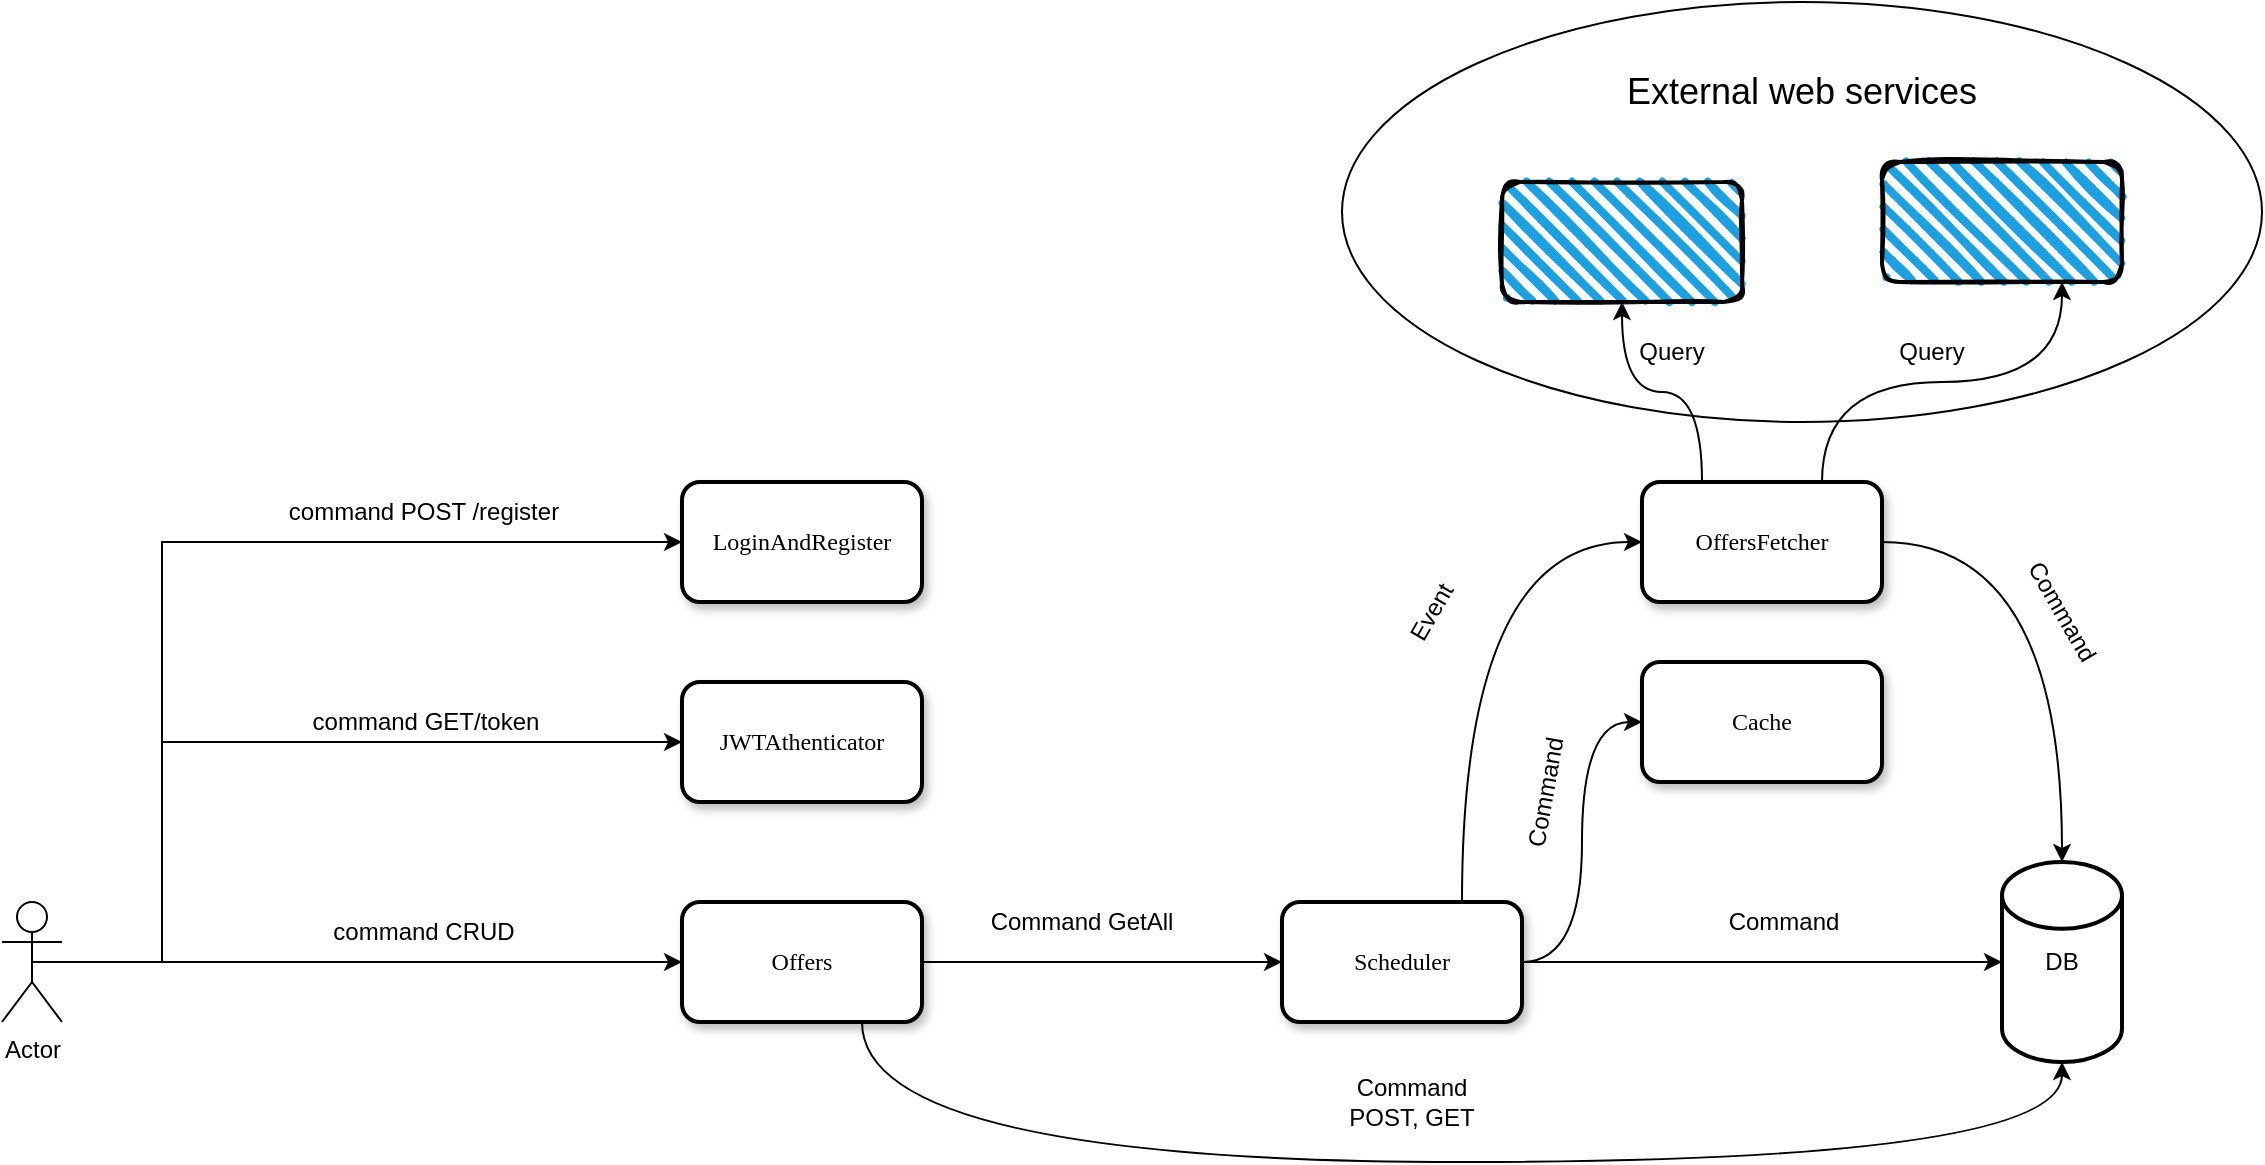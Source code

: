 <mxfile version="23.1.2" type="device">
  <diagram id="C5RBs43oDa-KdzZeNtuy" name="Page-1">
    <mxGraphModel dx="1290" dy="1680" grid="1" gridSize="10" guides="1" tooltips="1" connect="1" arrows="1" fold="1" page="1" pageScale="1" pageWidth="827" pageHeight="1169" math="0" shadow="0">
      <root>
        <mxCell id="WIyWlLk6GJQsqaUBKTNV-0" />
        <mxCell id="WIyWlLk6GJQsqaUBKTNV-1" parent="WIyWlLk6GJQsqaUBKTNV-0" />
        <mxCell id="9yIlo47GbLetwC-M8x10-0" value="" style="ellipse;whiteSpace=wrap;html=1;" parent="WIyWlLk6GJQsqaUBKTNV-1" vertex="1">
          <mxGeometry x="770" y="-540" width="460" height="210" as="geometry" />
        </mxCell>
        <mxCell id="SFj4wGZl35TIfV8WqIPP-71" style="edgeStyle=orthogonalEdgeStyle;rounded=0;orthogonalLoop=1;jettySize=auto;html=1;exitX=1;exitY=0.5;exitDx=0;exitDy=0;entryX=0;entryY=0.5;entryDx=0;entryDy=0;curved=1;" parent="WIyWlLk6GJQsqaUBKTNV-1" source="SFj4wGZl35TIfV8WqIPP-51" target="SFj4wGZl35TIfV8WqIPP-53" edge="1">
          <mxGeometry relative="1" as="geometry" />
        </mxCell>
        <mxCell id="SFj4wGZl35TIfV8WqIPP-49" value="Offers" style="rounded=1;whiteSpace=wrap;html=1;shadow=1;comic=0;labelBackgroundColor=none;strokeWidth=2;fontFamily=Verdana;fontSize=12;align=center;" parent="WIyWlLk6GJQsqaUBKTNV-1" vertex="1">
          <mxGeometry x="440" y="-90" width="120" height="60" as="geometry" />
        </mxCell>
        <mxCell id="SFj4wGZl35TIfV8WqIPP-68" style="edgeStyle=orthogonalEdgeStyle;rounded=0;orthogonalLoop=1;jettySize=auto;html=1;exitX=0.25;exitY=0;exitDx=0;exitDy=0;curved=1;" parent="WIyWlLk6GJQsqaUBKTNV-1" source="SFj4wGZl35TIfV8WqIPP-50" target="SFj4wGZl35TIfV8WqIPP-58" edge="1">
          <mxGeometry relative="1" as="geometry" />
        </mxCell>
        <mxCell id="SFj4wGZl35TIfV8WqIPP-76" style="edgeStyle=orthogonalEdgeStyle;rounded=0;orthogonalLoop=1;jettySize=auto;html=1;exitX=0.75;exitY=0;exitDx=0;exitDy=0;entryX=0.75;entryY=1;entryDx=0;entryDy=0;curved=1;" parent="WIyWlLk6GJQsqaUBKTNV-1" source="SFj4wGZl35TIfV8WqIPP-50" target="SFj4wGZl35TIfV8WqIPP-59" edge="1">
          <mxGeometry relative="1" as="geometry" />
        </mxCell>
        <mxCell id="SFj4wGZl35TIfV8WqIPP-50" value="OffersFetcher" style="rounded=1;whiteSpace=wrap;html=1;shadow=1;comic=0;labelBackgroundColor=none;strokeWidth=2;fontFamily=Verdana;fontSize=12;align=center;" parent="WIyWlLk6GJQsqaUBKTNV-1" vertex="1">
          <mxGeometry x="920" y="-300" width="120" height="60" as="geometry" />
        </mxCell>
        <mxCell id="SFj4wGZl35TIfV8WqIPP-67" style="edgeStyle=orthogonalEdgeStyle;rounded=0;orthogonalLoop=1;jettySize=auto;html=1;exitX=0.75;exitY=0;exitDx=0;exitDy=0;entryX=0;entryY=0.5;entryDx=0;entryDy=0;curved=1;" parent="WIyWlLk6GJQsqaUBKTNV-1" source="SFj4wGZl35TIfV8WqIPP-51" target="SFj4wGZl35TIfV8WqIPP-50" edge="1">
          <mxGeometry relative="1" as="geometry" />
        </mxCell>
        <mxCell id="SFj4wGZl35TIfV8WqIPP-52" value="JWTAthenticator" style="rounded=1;whiteSpace=wrap;html=1;shadow=1;comic=0;labelBackgroundColor=none;strokeWidth=2;fontFamily=Verdana;fontSize=12;align=center;" parent="WIyWlLk6GJQsqaUBKTNV-1" vertex="1">
          <mxGeometry x="440" y="-200" width="120" height="60" as="geometry" />
        </mxCell>
        <mxCell id="SFj4wGZl35TIfV8WqIPP-53" value="Cache" style="rounded=1;whiteSpace=wrap;html=1;shadow=1;comic=0;labelBackgroundColor=none;strokeWidth=2;fontFamily=Verdana;fontSize=12;align=center;" parent="WIyWlLk6GJQsqaUBKTNV-1" vertex="1">
          <mxGeometry x="920" y="-210" width="120" height="60" as="geometry" />
        </mxCell>
        <mxCell id="SFj4wGZl35TIfV8WqIPP-62" style="edgeStyle=orthogonalEdgeStyle;rounded=0;orthogonalLoop=1;jettySize=auto;html=1;exitX=0.5;exitY=0.5;exitDx=0;exitDy=0;exitPerimeter=0;entryX=0;entryY=0.5;entryDx=0;entryDy=0;" parent="WIyWlLk6GJQsqaUBKTNV-1" source="SFj4wGZl35TIfV8WqIPP-54" target="SFj4wGZl35TIfV8WqIPP-61" edge="1">
          <mxGeometry relative="1" as="geometry">
            <Array as="points">
              <mxPoint x="180" y="-60" />
              <mxPoint x="180" y="-270" />
            </Array>
          </mxGeometry>
        </mxCell>
        <mxCell id="SFj4wGZl35TIfV8WqIPP-64" style="edgeStyle=orthogonalEdgeStyle;rounded=0;orthogonalLoop=1;jettySize=auto;html=1;exitX=0.5;exitY=0.5;exitDx=0;exitDy=0;exitPerimeter=0;curved=1;" parent="WIyWlLk6GJQsqaUBKTNV-1" source="SFj4wGZl35TIfV8WqIPP-54" target="SFj4wGZl35TIfV8WqIPP-49" edge="1">
          <mxGeometry relative="1" as="geometry" />
        </mxCell>
        <mxCell id="SFj4wGZl35TIfV8WqIPP-54" value="Actor" style="shape=umlActor;verticalLabelPosition=bottom;verticalAlign=top;html=1;outlineConnect=0;" parent="WIyWlLk6GJQsqaUBKTNV-1" vertex="1">
          <mxGeometry x="100" y="-90" width="30" height="60" as="geometry" />
        </mxCell>
        <mxCell id="SFj4wGZl35TIfV8WqIPP-58" value="" style="rounded=1;whiteSpace=wrap;html=1;strokeWidth=2;fillWeight=4;hachureGap=8;hachureAngle=45;fillColor=#1ba1e2;sketch=1;" parent="WIyWlLk6GJQsqaUBKTNV-1" vertex="1">
          <mxGeometry x="850" y="-450" width="120" height="60" as="geometry" />
        </mxCell>
        <mxCell id="SFj4wGZl35TIfV8WqIPP-59" value="" style="rounded=1;whiteSpace=wrap;html=1;strokeWidth=2;fillWeight=4;hachureGap=8;hachureAngle=45;fillColor=#1ba1e2;sketch=1;" parent="WIyWlLk6GJQsqaUBKTNV-1" vertex="1">
          <mxGeometry x="1040" y="-460" width="120" height="60" as="geometry" />
        </mxCell>
        <mxCell id="SFj4wGZl35TIfV8WqIPP-61" value="LoginAndRegister" style="rounded=1;whiteSpace=wrap;html=1;shadow=1;comic=0;labelBackgroundColor=none;strokeWidth=2;fontFamily=Verdana;fontSize=12;align=center;" parent="WIyWlLk6GJQsqaUBKTNV-1" vertex="1">
          <mxGeometry x="440" y="-300" width="120" height="60" as="geometry" />
        </mxCell>
        <mxCell id="SFj4wGZl35TIfV8WqIPP-65" value="DB" style="strokeWidth=2;html=1;shape=mxgraph.flowchart.database;whiteSpace=wrap;" parent="WIyWlLk6GJQsqaUBKTNV-1" vertex="1">
          <mxGeometry x="1100" y="-110" width="60" height="100" as="geometry" />
        </mxCell>
        <mxCell id="SFj4wGZl35TIfV8WqIPP-70" style="edgeStyle=orthogonalEdgeStyle;rounded=0;orthogonalLoop=1;jettySize=auto;html=1;exitX=1;exitY=0.5;exitDx=0;exitDy=0;entryX=0.5;entryY=0;entryDx=0;entryDy=0;entryPerimeter=0;curved=1;" parent="WIyWlLk6GJQsqaUBKTNV-1" source="SFj4wGZl35TIfV8WqIPP-50" target="SFj4wGZl35TIfV8WqIPP-65" edge="1">
          <mxGeometry relative="1" as="geometry" />
        </mxCell>
        <mxCell id="SFj4wGZl35TIfV8WqIPP-75" value="&lt;font style=&quot;font-size: 18px;&quot;&gt;External web services&lt;br&gt;&lt;/font&gt;" style="text;html=1;strokeColor=none;fillColor=none;align=center;verticalAlign=middle;whiteSpace=wrap;rounded=0;" parent="WIyWlLk6GJQsqaUBKTNV-1" vertex="1">
          <mxGeometry x="890" y="-510" width="220" height="30" as="geometry" />
        </mxCell>
        <mxCell id="SFj4wGZl35TIfV8WqIPP-77" value="" style="edgeStyle=orthogonalEdgeStyle;rounded=0;orthogonalLoop=1;jettySize=auto;html=1;exitX=1;exitY=0.5;exitDx=0;exitDy=0;entryX=0;entryY=0.5;entryDx=0;entryDy=0;curved=1;" parent="WIyWlLk6GJQsqaUBKTNV-1" source="SFj4wGZl35TIfV8WqIPP-49" target="SFj4wGZl35TIfV8WqIPP-51" edge="1">
          <mxGeometry relative="1" as="geometry">
            <mxPoint x="360" y="-60" as="sourcePoint" />
            <mxPoint x="610" y="70" as="targetPoint" />
          </mxGeometry>
        </mxCell>
        <mxCell id="SFj4wGZl35TIfV8WqIPP-51" value="Scheduler" style="rounded=1;whiteSpace=wrap;html=1;shadow=1;comic=0;labelBackgroundColor=none;strokeWidth=2;fontFamily=Verdana;fontSize=12;align=center;" parent="WIyWlLk6GJQsqaUBKTNV-1" vertex="1">
          <mxGeometry x="740" y="-90" width="120" height="60" as="geometry" />
        </mxCell>
        <mxCell id="SFj4wGZl35TIfV8WqIPP-78" style="edgeStyle=orthogonalEdgeStyle;rounded=0;orthogonalLoop=1;jettySize=auto;html=1;exitX=1;exitY=0.5;exitDx=0;exitDy=0;entryX=0;entryY=0.5;entryDx=0;entryDy=0;entryPerimeter=0;curved=1;" parent="WIyWlLk6GJQsqaUBKTNV-1" source="SFj4wGZl35TIfV8WqIPP-51" target="SFj4wGZl35TIfV8WqIPP-65" edge="1">
          <mxGeometry relative="1" as="geometry" />
        </mxCell>
        <mxCell id="SFj4wGZl35TIfV8WqIPP-81" value="" style="edgeStyle=orthogonalEdgeStyle;rounded=0;orthogonalLoop=1;jettySize=auto;html=1;exitX=0.5;exitY=0.5;exitDx=0;exitDy=0;exitPerimeter=0;entryX=0;entryY=0.5;entryDx=0;entryDy=0;" parent="WIyWlLk6GJQsqaUBKTNV-1" source="SFj4wGZl35TIfV8WqIPP-54" target="SFj4wGZl35TIfV8WqIPP-52" edge="1">
          <mxGeometry relative="1" as="geometry">
            <mxPoint x="115" y="-60" as="sourcePoint" />
            <mxPoint x="240" y="-170" as="targetPoint" />
            <Array as="points">
              <mxPoint x="180" y="-60" />
              <mxPoint x="180" y="-170" />
            </Array>
          </mxGeometry>
        </mxCell>
        <mxCell id="SFj4wGZl35TIfV8WqIPP-83" value="command GET/token" style="text;strokeColor=none;align=center;fillColor=none;html=1;verticalAlign=middle;whiteSpace=wrap;rounded=0;" parent="WIyWlLk6GJQsqaUBKTNV-1" vertex="1">
          <mxGeometry x="242" y="-195" width="140" height="30" as="geometry" />
        </mxCell>
        <mxCell id="SFj4wGZl35TIfV8WqIPP-80" value="command POST /register" style="text;strokeColor=none;align=center;fillColor=none;html=1;verticalAlign=middle;whiteSpace=wrap;rounded=0;" parent="WIyWlLk6GJQsqaUBKTNV-1" vertex="1">
          <mxGeometry x="241" y="-300" width="140" height="30" as="geometry" />
        </mxCell>
        <mxCell id="SFj4wGZl35TIfV8WqIPP-86" value="command CRUD" style="text;strokeColor=none;align=center;fillColor=none;html=1;verticalAlign=middle;whiteSpace=wrap;rounded=0;" parent="WIyWlLk6GJQsqaUBKTNV-1" vertex="1">
          <mxGeometry x="241" y="-90" width="140" height="30" as="geometry" />
        </mxCell>
        <mxCell id="UdiUtTEtpS5APtXnJRve-1" value="&lt;div&gt;Event&lt;/div&gt;" style="text;html=1;strokeColor=none;fillColor=none;align=center;verticalAlign=middle;whiteSpace=wrap;rounded=0;rotation=-60;" parent="WIyWlLk6GJQsqaUBKTNV-1" vertex="1">
          <mxGeometry x="770" y="-250" width="90" height="30" as="geometry" />
        </mxCell>
        <mxCell id="UdiUtTEtpS5APtXnJRve-2" value="Query" style="text;html=1;strokeColor=none;fillColor=none;align=center;verticalAlign=middle;whiteSpace=wrap;rounded=0;rotation=0;" parent="WIyWlLk6GJQsqaUBKTNV-1" vertex="1">
          <mxGeometry x="890" y="-380" width="90" height="30" as="geometry" />
        </mxCell>
        <mxCell id="UdiUtTEtpS5APtXnJRve-3" value="Query" style="text;html=1;strokeColor=none;fillColor=none;align=center;verticalAlign=middle;whiteSpace=wrap;rounded=0;rotation=0;" parent="WIyWlLk6GJQsqaUBKTNV-1" vertex="1">
          <mxGeometry x="1020" y="-380" width="90" height="30" as="geometry" />
        </mxCell>
        <mxCell id="UdiUtTEtpS5APtXnJRve-4" value="Command" style="text;html=1;strokeColor=none;fillColor=none;align=center;verticalAlign=middle;whiteSpace=wrap;rounded=0;rotation=60;" parent="WIyWlLk6GJQsqaUBKTNV-1" vertex="1">
          <mxGeometry x="1085" y="-250" width="90" height="30" as="geometry" />
        </mxCell>
        <mxCell id="UdiUtTEtpS5APtXnJRve-5" value="Command" style="text;html=1;strokeColor=none;fillColor=none;align=center;verticalAlign=middle;whiteSpace=wrap;rounded=0;rotation=0;" parent="WIyWlLk6GJQsqaUBKTNV-1" vertex="1">
          <mxGeometry x="945.67" y="-100" width="90" height="40" as="geometry" />
        </mxCell>
        <mxCell id="UdiUtTEtpS5APtXnJRve-6" value="Command GetAll" style="text;html=1;strokeColor=none;fillColor=none;align=center;verticalAlign=middle;whiteSpace=wrap;rounded=0;rotation=0;" parent="WIyWlLk6GJQsqaUBKTNV-1" vertex="1">
          <mxGeometry x="580" y="-100" width="120" height="40" as="geometry" />
        </mxCell>
        <mxCell id="9yIlo47GbLetwC-M8x10-1" style="edgeStyle=orthogonalEdgeStyle;rounded=0;orthogonalLoop=1;jettySize=auto;html=1;exitX=0.75;exitY=1;exitDx=0;exitDy=0;entryX=0.5;entryY=1;entryDx=0;entryDy=0;entryPerimeter=0;curved=1;" parent="WIyWlLk6GJQsqaUBKTNV-1" source="SFj4wGZl35TIfV8WqIPP-49" target="SFj4wGZl35TIfV8WqIPP-65" edge="1">
          <mxGeometry relative="1" as="geometry">
            <Array as="points">
              <mxPoint x="530" y="40" />
              <mxPoint x="1130" y="40" />
            </Array>
          </mxGeometry>
        </mxCell>
        <mxCell id="9yIlo47GbLetwC-M8x10-2" value="Command POST, GET" style="text;html=1;strokeColor=none;fillColor=none;align=center;verticalAlign=middle;whiteSpace=wrap;rounded=0;rotation=0;" parent="WIyWlLk6GJQsqaUBKTNV-1" vertex="1">
          <mxGeometry x="760" y="-10" width="90" height="40" as="geometry" />
        </mxCell>
        <mxCell id="uqHEq2JmsoyyI3y5GXCo-2" value="Command" style="text;html=1;strokeColor=none;fillColor=none;align=center;verticalAlign=middle;whiteSpace=wrap;rounded=0;rotation=-80;" vertex="1" parent="WIyWlLk6GJQsqaUBKTNV-1">
          <mxGeometry x="827" y="-165" width="90" height="40" as="geometry" />
        </mxCell>
      </root>
    </mxGraphModel>
  </diagram>
</mxfile>
